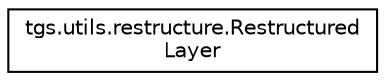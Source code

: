digraph "Graphical Class Hierarchy"
{
  edge [fontname="Helvetica",fontsize="10",labelfontname="Helvetica",labelfontsize="10"];
  node [fontname="Helvetica",fontsize="10",shape=record];
  rankdir="LR";
  Node0 [label="tgs.utils.restructure.Restructured\lLayer",height=0.2,width=0.4,color="black", fillcolor="white", style="filled",URL="$classtgs_1_1utils_1_1restructure_1_1RestructuredLayer.html"];
}
